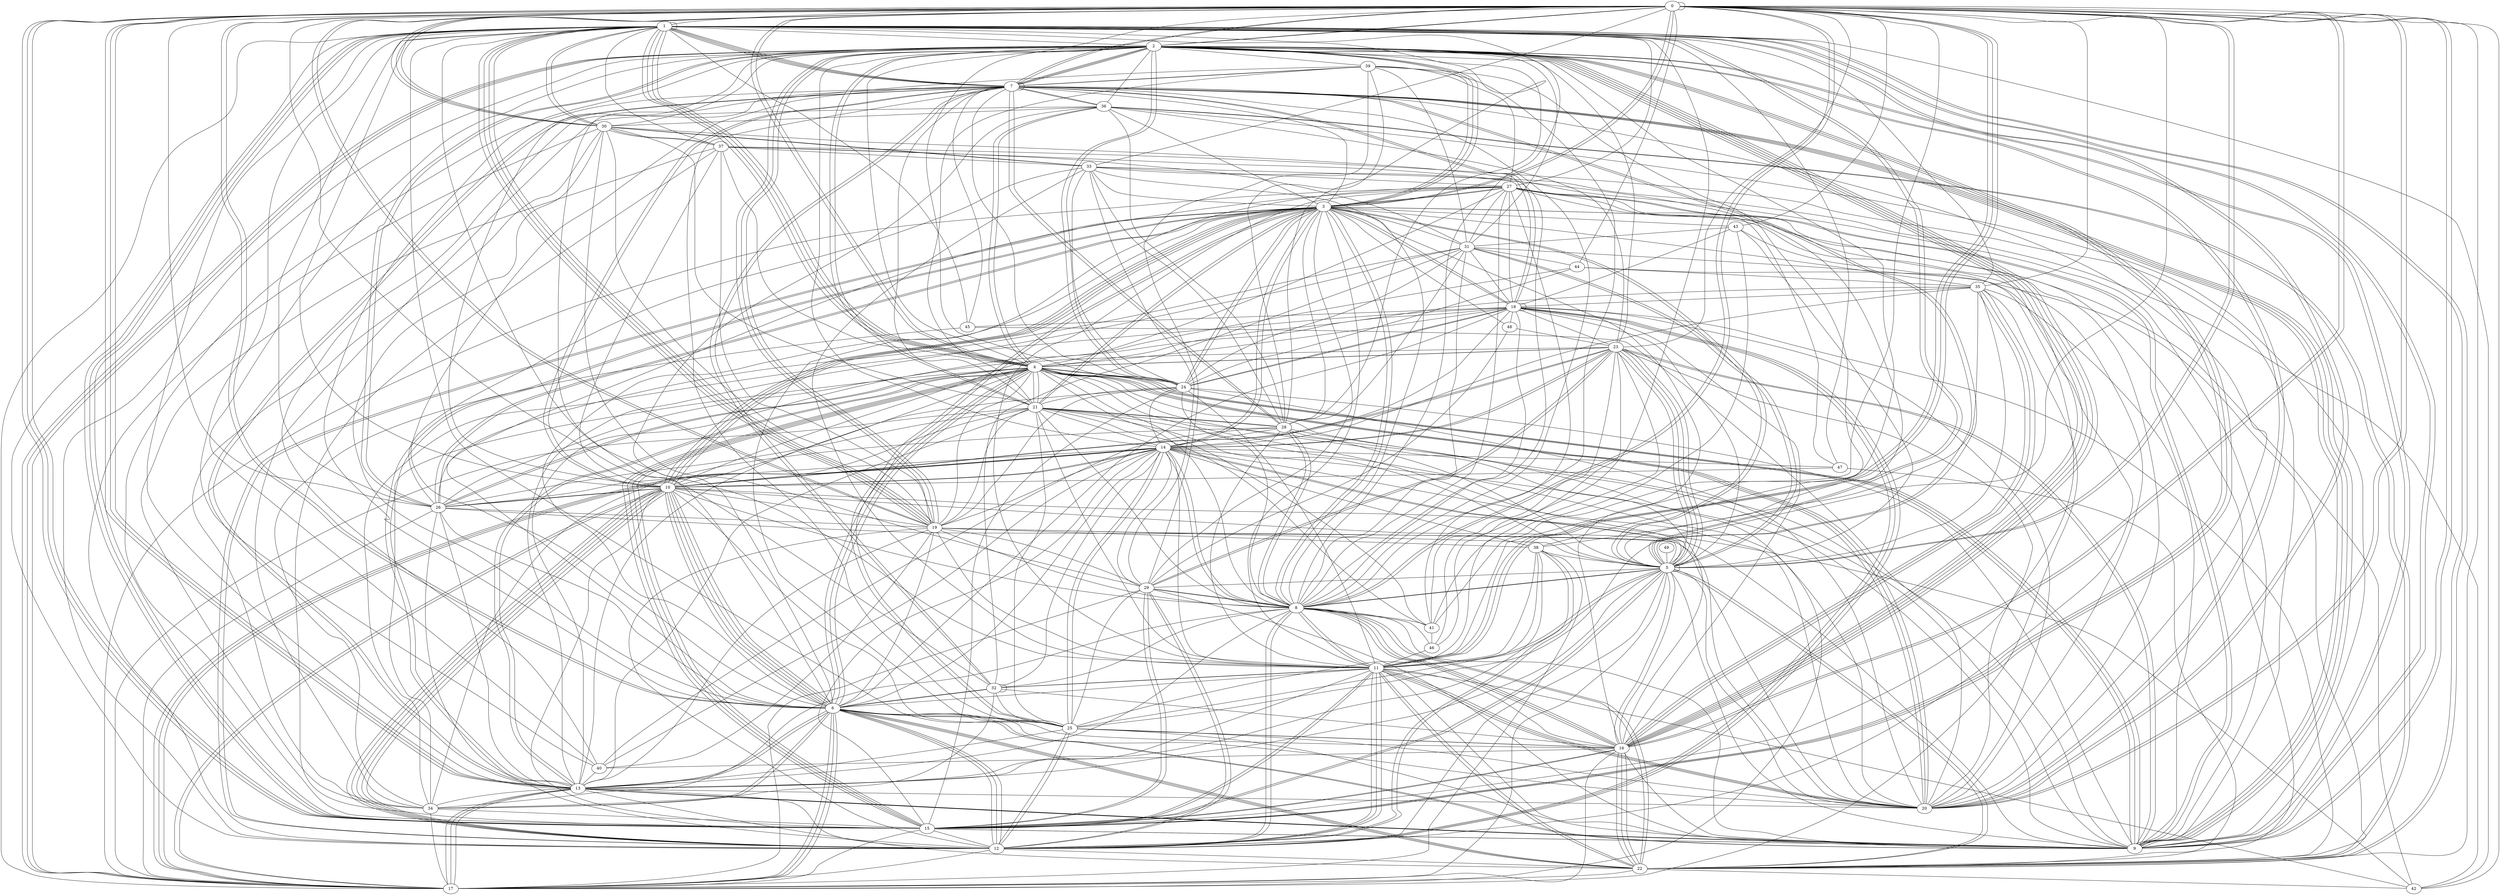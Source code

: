 graph G {
0;
1;
2;
3;
4;
5;
6;
7;
8;
9;
10;
11;
12;
13;
14;
15;
16;
17;
18;
19;
20;
21;
22;
23;
24;
25;
26;
27;
28;
29;
30;
31;
32;
33;
34;
35;
36;
37;
38;
39;
40;
41;
42;
43;
44;
45;
46;
47;
48;
49;
22--36 ;
1--7 ;
22--36 ;
20--4 ;
23--5 ;
0--23 ;
21--4 ;
28--21 ;
42--33 ;
9--7 ;
30--12 ;
36--7 ;
1--20 ;
10--6 ;
3--6 ;
9--1 ;
15--4 ;
28--33 ;
8--14 ;
1--19 ;
9--0 ;
28--7 ;
2--26 ;
21--2 ;
16--25 ;
17--26 ;
10--6 ;
2--16 ;
18--31 ;
10--25 ;
0--6 ;
2--15 ;
34--37 ;
5--11 ;
2--10 ;
7--0 ;
13--38 ;
2--9 ;
28--2 ;
22--0 ;
47--27 ;
28--1 ;
23--29 ;
29--33 ;
15--43 ;
11--6 ;
31--24 ;
5--1 ;
21--19 ;
15--16 ;
13--7 ;
39--31 ;
0--44 ;
21--3 ;
14--20 ;
8--5 ;
25--16 ;
2--7 ;
30--6 ;
14--5 ;
3--10 ;
3--0 ;
31--28 ;
30--2 ;
8--5 ;
46--11 ;
1--35 ;
2--3 ;
26--4 ;
2--7 ;
31--44 ;
10--12 ;
11--20 ;
3--18 ;
4--36 ;
0--2 ;
3--42 ;
11--3 ;
0--5 ;
35--16 ;
17--14 ;
29--48 ;
41--0 ;
10--17 ;
33--0 ;
1--27 ;
7--21 ;
24--7 ;
22--44 ;
24--11 ;
11--20 ;
4--8 ;
2--15 ;
27--39 ;
12--6 ;
6--39 ;
7--2 ;
0--1 ;
18--5 ;
7--5 ;
17--13 ;
3--10 ;
37--10 ;
9--16 ;
15--17 ;
2--19 ;
2--24 ;
18--45 ;
25--3 ;
6--14 ;
34--6 ;
27--3 ;
7--25 ;
38--17 ;
19--11 ;
23--4 ;
4--15 ;
18--20 ;
1--4 ;
2--4 ;
20--26 ;
45--7 ;
22--17 ;
32--32 ;
10--15 ;
20--1 ;
3--8 ;
36--28 ;
19--29 ;
2--0 ;
10--6 ;
7--28 ;
2--16 ;
15--14 ;
33--24 ;
17--27 ;
7--1 ;
8--32 ;
41--43 ;
8--12 ;
3--13 ;
21--2 ;
11--15 ;
14--17 ;
9--13 ;
3--12 ;
26--21 ;
7--36 ;
3--5 ;
16--4 ;
35--0 ;
0--32 ;
35--18 ;
7--6 ;
24--14 ;
9--13 ;
9--0 ;
30--0 ;
24--18 ;
2--23 ;
27--31 ;
22--1 ;
11--42 ;
23--4 ;
9--7 ;
47--10 ;
11--1 ;
5--29 ;
24--44 ;
33--9 ;
6--17 ;
0--30 ;
28--14 ;
21--20 ;
9--15 ;
6--17 ;
5--23 ;
32--31 ;
2--20 ;
4--35 ;
38--35 ;
29--17 ;
40--28 ;
27--25 ;
26--4 ;
47--1 ;
2--16 ;
37--19 ;
8--28 ;
12--8 ;
27--9 ;
18--48 ;
18--12 ;
1--40 ;
39--38 ;
28--11 ;
0--20 ;
13--6 ;
15--4 ;
16--0 ;
1--19 ;
29--12 ;
36--30 ;
4--9 ;
3--29 ;
29--15 ;
37--4 ;
17--21 ;
8--16 ;
15--0 ;
22--47 ;
17--1 ;
6--19 ;
4--15 ;
5--15 ;
34--15 ;
34--6 ;
7--0 ;
10--14 ;
19--0 ;
7--18 ;
1--8 ;
1--2 ;
13--0 ;
27--4 ;
24--21 ;
7--39 ;
0--20 ;
5--19 ;
3--10 ;
16--32 ;
14--10 ;
5--13 ;
4--9 ;
13--21 ;
6--10 ;
0--3 ;
16--11 ;
9--13 ;
9--7 ;
20--5 ;
39--8 ;
12--6 ;
34--32 ;
27--11 ;
5--1 ;
12--29 ;
0--30 ;
17--4 ;
29--25 ;
9--28 ;
22--16 ;
45--20 ;
3--35 ;
15--12 ;
26--3 ;
30--33 ;
29--14 ;
26--3 ;
8--29 ;
14--32 ;
14--23 ;
2--26 ;
31--3 ;
18--18 ;
2--17 ;
29--8 ;
31--5 ;
1--15 ;
2--31 ;
21--39 ;
15--9 ;
23--20 ;
29--15 ;
14--3 ;
10--6 ;
18--8 ;
6--20 ;
19--2 ;
4--1 ;
35--17 ;
25--32 ;
9--8 ;
9--11 ;
16--6 ;
13--20 ;
3--24 ;
27--20 ;
34--8 ;
37--33 ;
41--46 ;
4--6 ;
12--11 ;
3--21 ;
35--16 ;
9--10 ;
29--39 ;
8--16 ;
30--37 ;
3--20 ;
19--10 ;
14--5 ;
2--16 ;
26--1 ;
13--17 ;
40--7 ;
13--31 ;
25--23 ;
32--6 ;
23--18 ;
16--2 ;
48--3 ;
41--27 ;
1--19 ;
23--9 ;
19--20 ;
42--10 ;
7--1 ;
14--40 ;
7--32 ;
15--7 ;
16--17 ;
17--14 ;
12--5 ;
18--3 ;
33--26 ;
17--2 ;
9--5 ;
6--36 ;
0--4 ;
21--28 ;
3--12 ;
9--21 ;
26--14 ;
8--28 ;
24--15 ;
13--24 ;
2--20 ;
14--47 ;
13--26 ;
4--6 ;
46--23 ;
3--33 ;
1--7 ;
23--5 ;
12--10 ;
3--16 ;
14--8 ;
6--12 ;
9--25 ;
11--20 ;
23--36 ;
5--35 ;
15--0 ;
4--0 ;
9--4 ;
25--14 ;
24--9 ;
12--10 ;
8--22 ;
36--3 ;
18--12 ;
3--10 ;
7--32 ;
7--13 ;
1--42 ;
6--4 ;
33--11 ;
46--8 ;
26--0 ;
23--41 ;
18--10 ;
30--1 ;
14--21 ;
3--2 ;
0--11 ;
3--14 ;
10--26 ;
10--7 ;
19--12 ;
8--31 ;
11--0 ;
18--4 ;
23--10 ;
18--6 ;
6--0 ;
9--29 ;
5--16 ;
6--9 ;
8--22 ;
3--5 ;
26--19 ;
45--1 ;
25--12 ;
12--2 ;
12--17 ;
34--30 ;
43--0 ;
2--17 ;
28--3 ;
22--6 ;
21--11 ;
8--19 ;
2--15 ;
38--11 ;
27--8 ;
28--5 ;
22--16 ;
28--39 ;
12--25 ;
3--43 ;
38--14 ;
30--21 ;
14--9 ;
14--23 ;
0--8 ;
16--40 ;
43--31 ;
9--27 ;
20--4 ;
5--22 ;
35--16 ;
6--2 ;
12--22 ;
10--17 ;
11--22 ;
23--10 ;
34--4 ;
7--3 ;
8--16 ;
27--6 ;
43--18 ;
3--25 ;
13--6 ;
10--12 ;
17--5 ;
9--6 ;
24--0 ;
30--37 ;
21--5 ;
7--7 ;
10--1 ;
13--8 ;
19--13 ;
30--1 ;
34--18 ;
12--11 ;
23--26 ;
12--10 ;
33--30 ;
1--1 ;
17--6 ;
19--2 ;
7--20 ;
11--2 ;
21--8 ;
8--33 ;
10--4 ;
29--23 ;
34--28 ;
31--5 ;
25--14 ;
3--8 ;
6--25 ;
11--22 ;
6--32 ;
13--12 ;
24--8 ;
13--0 ;
4--13 ;
41--21 ;
12--38 ;
26--31 ;
40--19 ;
1--22 ;
11--14 ;
10--26 ;
25--20 ;
34--36 ;
25--13 ;
1--9 ;
2--3 ;
15--1 ;
13--0 ;
0--11 ;
13--34 ;
23--9 ;
43--5 ;
10--21 ;
39--7 ;
18--14 ;
49--5 ;
22--27 ;
15--11 ;
4--24 ;
11--12 ;
22--18 ;
18--16 ;
13--44 ;
4--5 ;
37--9 ;
2--24 ;
7--18 ;
8--11 ;
35--9 ;
33--27 ;
22--42 ;
12--31 ;
8--41 ;
38--5 ;
15--5 ;
19--0 ;
36--2 ;
37--5 ;
41--4 ;
1--13 ;
21--25 ;
12--38 ;
13--11 ;
19--38 ;
38--25 ;
2--39 ;
44--35 ;
17--34 ;
30--8 ;
1--4 ;
7--9 ;
19--14 ;
22--5 ;
9--36 ;
24--3 ;
14--2 ;
24--4 ;
22--6 ;
13--17 ;
22--16 ;
5--11 ;
0--25 ;
48--23 ;
16--0 ;
1--15 ;
15--0 ;
4--13 ;
30--29 ;
8--7 ;
8--11 ;
40--2 ;
40--13 ;
18--24 ;
5--0 ;
32--11 ;
4--21 ;
7--5 ;
25--1 ;
12--1 ;
9--2 ;
37--31 ;
42--0 ;
19--24 ;
22--6 ;
23--5 ;
36--4 ;
19--30 ;
0--0 ;
11--32 ;
24--20 ;
6--26 ;
26--12 ;
18--12 ;
13--3 ;
1--46 ;
45--34 ;
10--8 ;
37--1 ;
4--19 ;
5--16 ;
8--0 ;
13--22 ;
4--20 ;
14--35 ;
27--3 ;
1--19 ;
1--4 ;
5--5 ;
16--15 ;
18--27 ;
15--37 ;
7--10 ;
}
